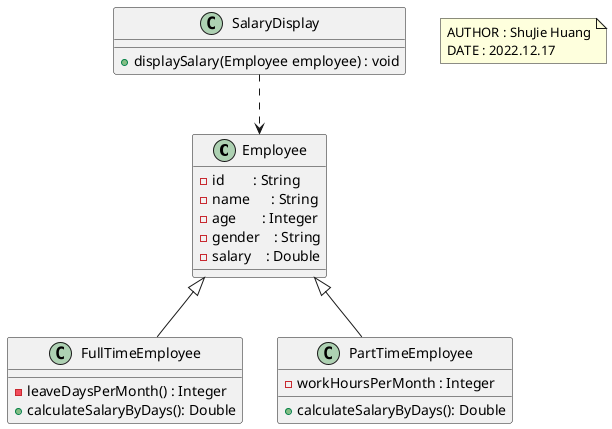 @startuml
'https://plantuml.com/class-diagram

class Employee {
    - id        : String
    - name      : String
    - age       : Integer
    - gender    : String
    - salary    : Double
}

class SalaryDisplay {
    + displaySalary(Employee employee) : void
}

class FullTimeEmployee {
    - leaveDaysPerMonth() : Integer
    + calculateSalaryByDays(): Double
}

class PartTimeEmployee {
    - workHoursPerMonth : Integer
    + calculateSalaryByDays(): Double
}

PartTimeEmployee -up-|> Employee
FullTimeEmployee -up-|> Employee
SalaryDisplay ..> Employee

note as annotation
  AUTHOR : ShuJie Huang
  DATE : 2022.12.17
end note

@enduml